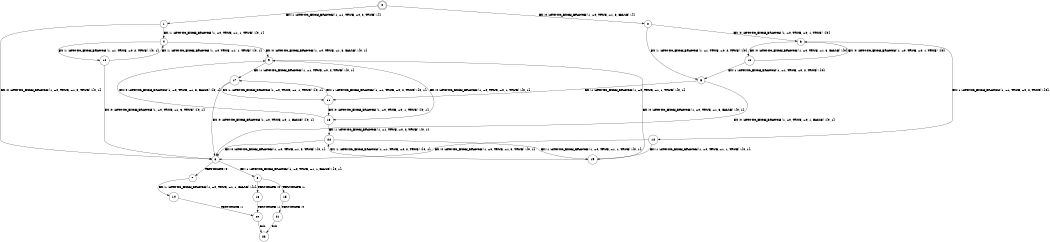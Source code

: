 digraph BCG {
size = "7, 10.5";
center = TRUE;
node [shape = circle];
0 [peripheries = 2];
0 -> 1 [label = "EX !1 !ATOMIC_EXCH_BRANCH (1, +1, TRUE, +0, 2, TRUE) !{}"];
0 -> 2 [label = "EX !0 !ATOMIC_EXCH_BRANCH (1, +0, TRUE, +1, 3, FALSE) !{}"];
1 -> 3 [label = "EX !0 !ATOMIC_EXCH_BRANCH (1, +0, TRUE, +1, 3, TRUE) !{0, 1}"];
1 -> 4 [label = "EX !1 !ATOMIC_EXCH_BRANCH (1, +0, TRUE, +1, 1, TRUE) !{0, 1}"];
2 -> 5 [label = "EX !1 !ATOMIC_EXCH_BRANCH (1, +1, TRUE, +0, 2, TRUE) !{0}"];
2 -> 6 [label = "EX !0 !ATOMIC_EXCH_BRANCH (1, +0, TRUE, +0, 1, TRUE) !{0}"];
3 -> 7 [label = "TERMINATE !0"];
3 -> 8 [label = "EX !1 !ATOMIC_EXCH_BRANCH (1, +0, TRUE, +1, 1, FALSE) !{0, 1}"];
4 -> 9 [label = "EX !0 !ATOMIC_EXCH_BRANCH (1, +0, TRUE, +1, 3, FALSE) !{0, 1}"];
4 -> 10 [label = "EX !1 !ATOMIC_EXCH_BRANCH (1, +1, TRUE, +0, 2, TRUE) !{0, 1}"];
5 -> 11 [label = "EX !1 !ATOMIC_EXCH_BRANCH (1, +0, TRUE, +1, 1, TRUE) !{0, 1}"];
5 -> 3 [label = "EX !0 !ATOMIC_EXCH_BRANCH (1, +0, TRUE, +0, 1, FALSE) !{0, 1}"];
6 -> 12 [label = "EX !1 !ATOMIC_EXCH_BRANCH (1, +1, TRUE, +0, 2, TRUE) !{0}"];
6 -> 13 [label = "EX !0 !ATOMIC_EXCH_BRANCH (1, +0, TRUE, +1, 3, FALSE) !{0}"];
7 -> 14 [label = "EX !1 !ATOMIC_EXCH_BRANCH (1, +0, TRUE, +1, 1, FALSE) !{1}"];
8 -> 15 [label = "TERMINATE !1"];
8 -> 16 [label = "TERMINATE !0"];
9 -> 17 [label = "EX !1 !ATOMIC_EXCH_BRANCH (1, +1, TRUE, +0, 2, TRUE) !{0, 1}"];
9 -> 18 [label = "EX !0 !ATOMIC_EXCH_BRANCH (1, +0, TRUE, +0, 1, TRUE) !{0, 1}"];
10 -> 3 [label = "EX !0 !ATOMIC_EXCH_BRANCH (1, +0, TRUE, +1, 3, TRUE) !{0, 1}"];
10 -> 4 [label = "EX !1 !ATOMIC_EXCH_BRANCH (1, +0, TRUE, +1, 1, TRUE) !{0, 1}"];
11 -> 17 [label = "EX !1 !ATOMIC_EXCH_BRANCH (1, +1, TRUE, +0, 2, TRUE) !{0, 1}"];
11 -> 18 [label = "EX !0 !ATOMIC_EXCH_BRANCH (1, +0, TRUE, +0, 1, TRUE) !{0, 1}"];
12 -> 19 [label = "EX !1 !ATOMIC_EXCH_BRANCH (1, +0, TRUE, +1, 1, TRUE) !{0, 1}"];
12 -> 3 [label = "EX !0 !ATOMIC_EXCH_BRANCH (1, +0, TRUE, +1, 3, TRUE) !{0, 1}"];
13 -> 5 [label = "EX !1 !ATOMIC_EXCH_BRANCH (1, +1, TRUE, +0, 2, TRUE) !{0}"];
13 -> 6 [label = "EX !0 !ATOMIC_EXCH_BRANCH (1, +0, TRUE, +0, 1, TRUE) !{0}"];
14 -> 20 [label = "TERMINATE !1"];
15 -> 21 [label = "TERMINATE !0"];
16 -> 20 [label = "TERMINATE !1"];
17 -> 11 [label = "EX !1 !ATOMIC_EXCH_BRANCH (1, +0, TRUE, +1, 1, TRUE) !{0, 1}"];
17 -> 3 [label = "EX !0 !ATOMIC_EXCH_BRANCH (1, +0, TRUE, +0, 1, FALSE) !{0, 1}"];
18 -> 22 [label = "EX !1 !ATOMIC_EXCH_BRANCH (1, +1, TRUE, +0, 2, TRUE) !{0, 1}"];
18 -> 9 [label = "EX !0 !ATOMIC_EXCH_BRANCH (1, +0, TRUE, +1, 3, FALSE) !{0, 1}"];
19 -> 22 [label = "EX !1 !ATOMIC_EXCH_BRANCH (1, +1, TRUE, +0, 2, TRUE) !{0, 1}"];
19 -> 9 [label = "EX !0 !ATOMIC_EXCH_BRANCH (1, +0, TRUE, +1, 3, FALSE) !{0, 1}"];
20 -> 23 [label = "exit"];
21 -> 23 [label = "exit"];
22 -> 19 [label = "EX !1 !ATOMIC_EXCH_BRANCH (1, +0, TRUE, +1, 1, TRUE) !{0, 1}"];
22 -> 3 [label = "EX !0 !ATOMIC_EXCH_BRANCH (1, +0, TRUE, +1, 3, TRUE) !{0, 1}"];
}
